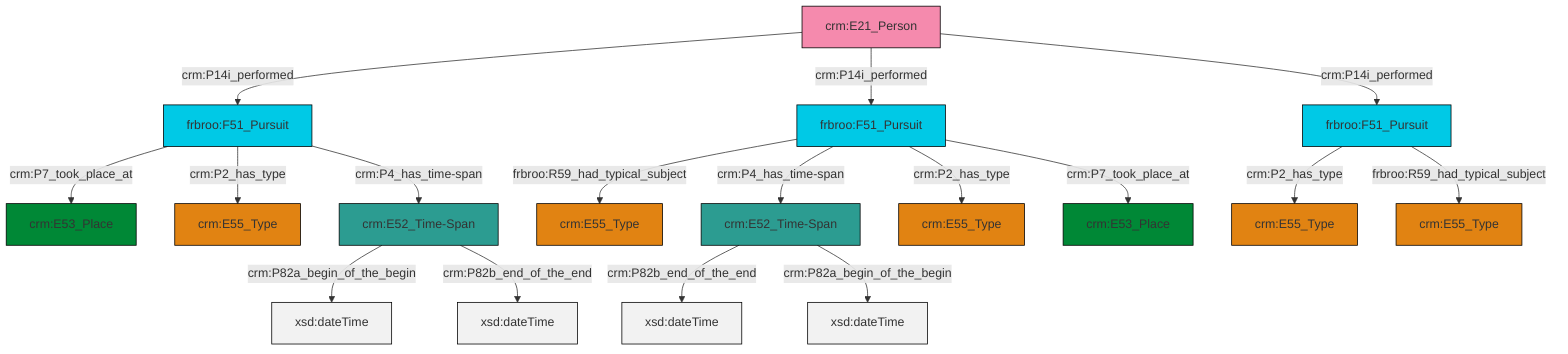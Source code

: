 graph TD
classDef Literal fill:#f2f2f2,stroke:#000000;
classDef CRM_Entity fill:#FFFFFF,stroke:#000000;
classDef Temporal_Entity fill:#00C9E6, stroke:#000000;
classDef Type fill:#E18312, stroke:#000000;
classDef Time-Span fill:#2C9C91, stroke:#000000;
classDef Appellation fill:#FFEB7F, stroke:#000000;
classDef Place fill:#008836, stroke:#000000;
classDef Persistent_Item fill:#B266B2, stroke:#000000;
classDef Conceptual_Object fill:#FFD700, stroke:#000000;
classDef Physical_Thing fill:#D2B48C, stroke:#000000;
classDef Actor fill:#f58aad, stroke:#000000;
classDef PC_Classes fill:#4ce600, stroke:#000000;
classDef Multi fill:#cccccc,stroke:#000000;

0["frbroo:F51_Pursuit"]:::Temporal_Entity -->|frbroo:R59_had_typical_subject| 1["crm:E55_Type"]:::Type
2["crm:E21_Person"]:::Actor -->|crm:P14i_performed| 3["frbroo:F51_Pursuit"]:::Temporal_Entity
4["frbroo:F51_Pursuit"]:::Temporal_Entity -->|crm:P2_has_type| 6["crm:E55_Type"]:::Type
7["crm:E52_Time-Span"]:::Time-Span -->|crm:P82b_end_of_the_end| 8[xsd:dateTime]:::Literal
2["crm:E21_Person"]:::Actor -->|crm:P14i_performed| 0["frbroo:F51_Pursuit"]:::Temporal_Entity
0["frbroo:F51_Pursuit"]:::Temporal_Entity -->|crm:P4_has_time-span| 7["crm:E52_Time-Span"]:::Time-Span
2["crm:E21_Person"]:::Actor -->|crm:P14i_performed| 4["frbroo:F51_Pursuit"]:::Temporal_Entity
0["frbroo:F51_Pursuit"]:::Temporal_Entity -->|crm:P2_has_type| 12["crm:E55_Type"]:::Type
7["crm:E52_Time-Span"]:::Time-Span -->|crm:P82a_begin_of_the_begin| 17[xsd:dateTime]:::Literal
3["frbroo:F51_Pursuit"]:::Temporal_Entity -->|crm:P7_took_place_at| 14["crm:E53_Place"]:::Place
3["frbroo:F51_Pursuit"]:::Temporal_Entity -->|crm:P2_has_type| 21["crm:E55_Type"]:::Type
4["frbroo:F51_Pursuit"]:::Temporal_Entity -->|frbroo:R59_had_typical_subject| 19["crm:E55_Type"]:::Type
24["crm:E52_Time-Span"]:::Time-Span -->|crm:P82a_begin_of_the_begin| 25[xsd:dateTime]:::Literal
24["crm:E52_Time-Span"]:::Time-Span -->|crm:P82b_end_of_the_end| 32[xsd:dateTime]:::Literal
0["frbroo:F51_Pursuit"]:::Temporal_Entity -->|crm:P7_took_place_at| 26["crm:E53_Place"]:::Place
3["frbroo:F51_Pursuit"]:::Temporal_Entity -->|crm:P4_has_time-span| 24["crm:E52_Time-Span"]:::Time-Span